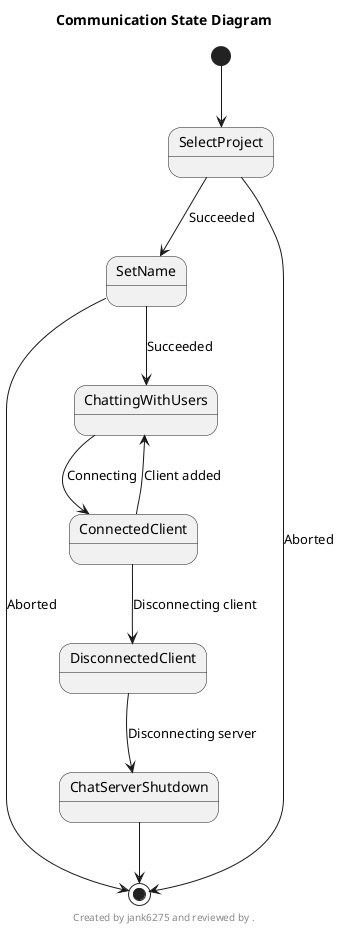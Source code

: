 @startuml
scale max 700 width

footer
Reviewed by: 
Created by:
endfooter


title Communication State Diagram
'left to right direction
footer 
Created by jank6275 and reviewed by .
endfooter

[*] --> SelectProject
SelectProject --> SetName : Succeeded
SelectProject --> [*] : Aborted
SetName --> ChattingWithUsers : Succeeded
SetName --> [*] : Aborted
ChattingWithUsers --> ConnectedClient : Connecting
ConnectedClient --> ChattingWithUsers : Client added
ConnectedClient --> DisconnectedClient : Disconnecting client
DisconnectedClient --> ChatServerShutdown : Disconnecting server
ChatServerShutdown --> [*]

@enduml
